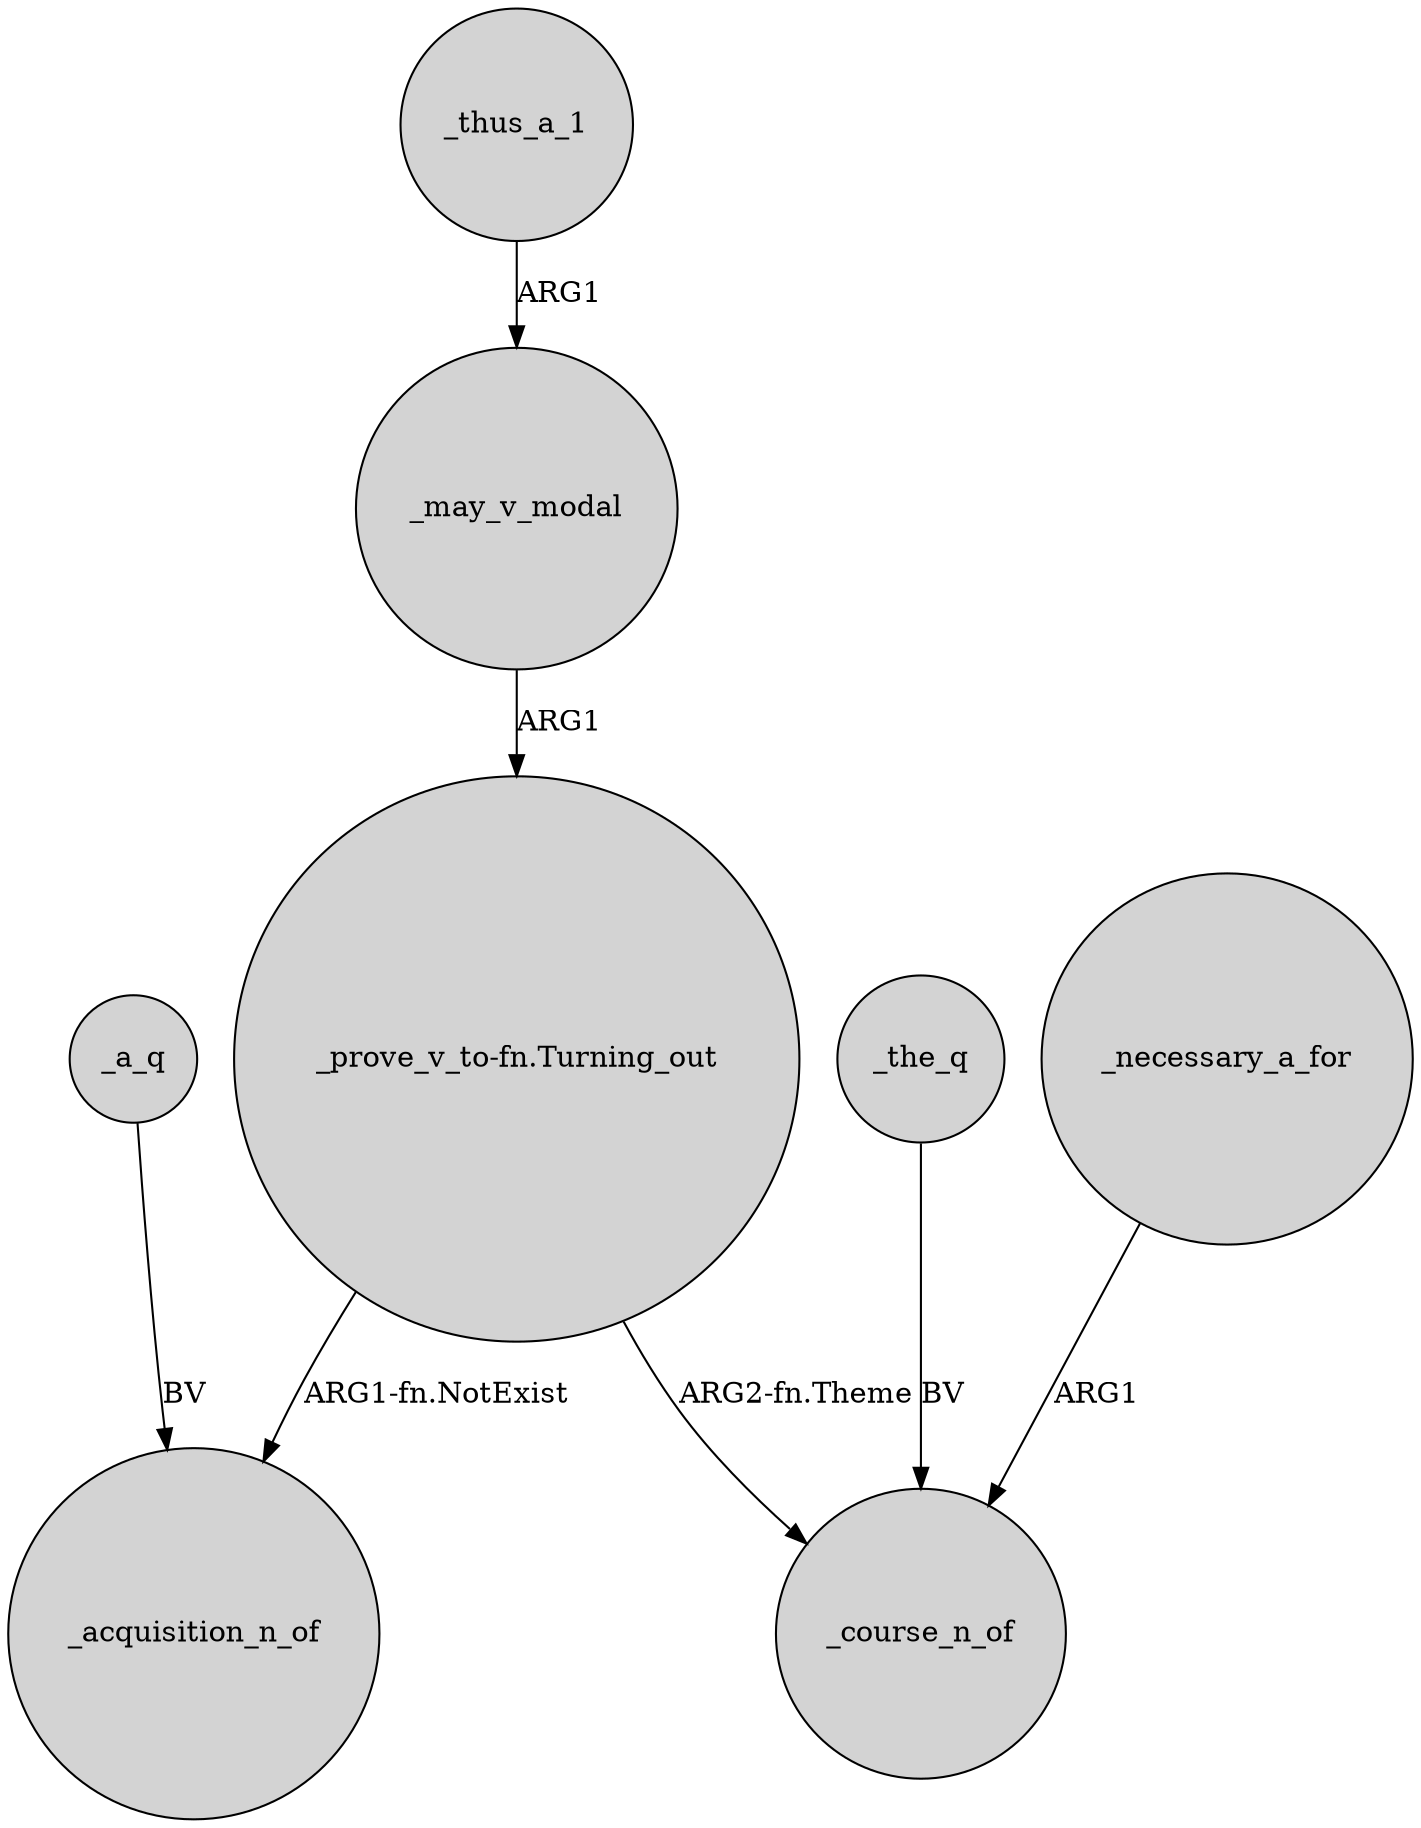 digraph {
	node [shape=circle style=filled]
	_necessary_a_for -> _course_n_of [label=ARG1]
	_may_v_modal -> "_prove_v_to-fn.Turning_out" [label=ARG1]
	"_prove_v_to-fn.Turning_out" -> _acquisition_n_of [label="ARG1-fn.NotExist"]
	_thus_a_1 -> _may_v_modal [label=ARG1]
	_the_q -> _course_n_of [label=BV]
	"_prove_v_to-fn.Turning_out" -> _course_n_of [label="ARG2-fn.Theme"]
	_a_q -> _acquisition_n_of [label=BV]
}

